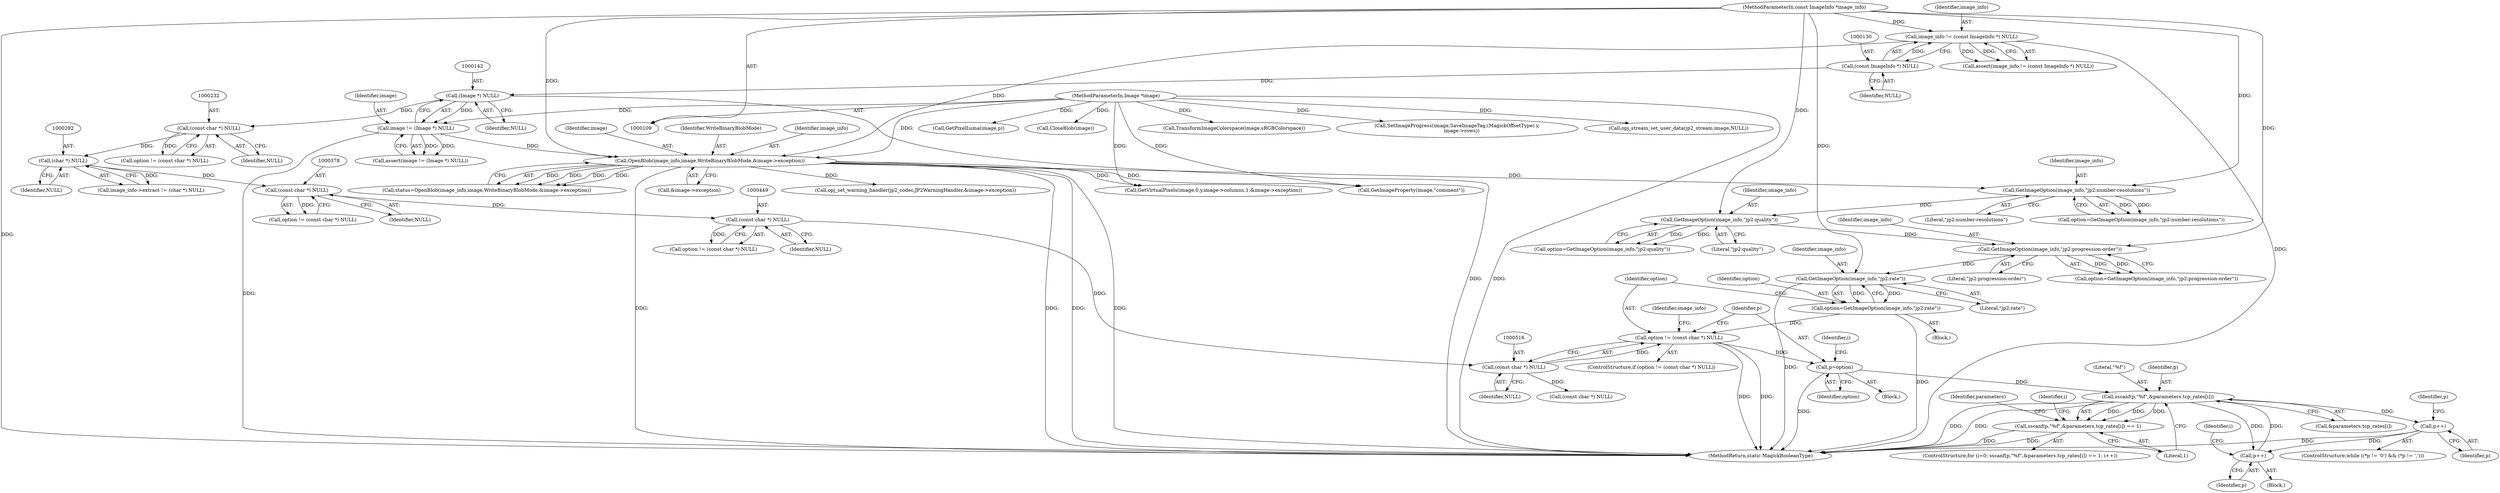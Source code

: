 digraph "0_ImageMagick_3d5ac8c20846871f1eb3068b65f93da7cd33bfd0_0@array" {
"1000528" [label="(Call,sscanf(p,\"%f\",&parameters.tcp_rates[i]))"];
"1000564" [label="(Call,p++)"];
"1000556" [label="(Call,p++)"];
"1000528" [label="(Call,sscanf(p,\"%f\",&parameters.tcp_rates[i]))"];
"1000520" [label="(Call,p=option)"];
"1000513" [label="(Call,option != (const char *) NULL)"];
"1000507" [label="(Call,option=GetImageOption(image_info,\"jp2:rate\"))"];
"1000509" [label="(Call,GetImageOption(image_info,\"jp2:rate\"))"];
"1000442" [label="(Call,GetImageOption(image_info,\"jp2:progression-order\"))"];
"1000371" [label="(Call,GetImageOption(image_info,\"jp2:quality\"))"];
"1000225" [label="(Call,GetImageOption(image_info,\"jp2:number-resolutions\"))"];
"1000167" [label="(Call,OpenBlob(image_info,image,WriteBinaryBlobMode,&image->exception))"];
"1000127" [label="(Call,image_info != (const ImageInfo *) NULL)"];
"1000110" [label="(MethodParameterIn,const ImageInfo *image_info)"];
"1000129" [label="(Call,(const ImageInfo *) NULL)"];
"1000139" [label="(Call,image != (Image *) NULL)"];
"1000111" [label="(MethodParameterIn,Image *image)"];
"1000141" [label="(Call,(Image *) NULL)"];
"1000515" [label="(Call,(const char *) NULL)"];
"1000448" [label="(Call,(const char *) NULL)"];
"1000377" [label="(Call,(const char *) NULL)"];
"1000291" [label="(Call,(char *) NULL)"];
"1000231" [label="(Call,(const char *) NULL)"];
"1000527" [label="(Call,sscanf(p,\"%f\",&parameters.tcp_rates[i]) == 1)"];
"1000369" [label="(Call,option=GetImageOption(image_info,\"jp2:quality\"))"];
"1000448" [label="(Call,(const char *) NULL)"];
"1000227" [label="(Literal,\"jp2:number-resolutions\")"];
"1000165" [label="(Call,status=OpenBlob(image_info,image,WriteBinaryBlobMode,&image->exception))"];
"1000537" [label="(Literal,1)"];
"1000525" [label="(Identifier,i)"];
"1000512" [label="(ControlStructure,if (option != (const char *) NULL))"];
"1000139" [label="(Call,image != (Image *) NULL)"];
"1000129" [label="(Call,(const ImageInfo *) NULL)"];
"1000223" [label="(Call,option=GetImageOption(image_info,\"jp2:number-resolutions\"))"];
"1000126" [label="(Call,assert(image_info != (const ImageInfo *) NULL))"];
"1000138" [label="(Call,assert(image != (Image *) NULL))"];
"1001201" [label="(Call,opj_set_warning_handler(jp2_codec,JP2WarningHandler,&image->exception))"];
"1000565" [label="(Identifier,p)"];
"1000527" [label="(Call,sscanf(p,\"%f\",&parameters.tcp_rates[i]) == 1)"];
"1000583" [label="(Call,(const char *) NULL)"];
"1000169" [label="(Identifier,image)"];
"1000508" [label="(Identifier,option)"];
"1000517" [label="(Identifier,NULL)"];
"1000531" [label="(Call,&parameters.tcp_rates[i])"];
"1000515" [label="(Call,(const char *) NULL)"];
"1000167" [label="(Call,OpenBlob(image_info,image,WriteBinaryBlobMode,&image->exception))"];
"1000523" [label="(ControlStructure,for (i=0; sscanf(p,\"%f\",&parameters.tcp_rates[i]) == 1; i++))"];
"1001237" [label="(Call,opj_stream_set_user_data(jp2_stream,image,NULL))"];
"1000127" [label="(Call,image_info != (const ImageInfo *) NULL)"];
"1000111" [label="(MethodParameterIn,Image *image)"];
"1000225" [label="(Call,GetImageOption(image_info,\"jp2:number-resolutions\"))"];
"1001079" [label="(Call,GetPixelLuma(image,p))"];
"1000112" [label="(Block,)"];
"1000550" [label="(Identifier,p)"];
"1000539" [label="(Identifier,i)"];
"1000375" [label="(Call,option != (const char *) NULL)"];
"1000520" [label="(Call,p=option)"];
"1000170" [label="(Identifier,WriteBinaryBlobMode)"];
"1000377" [label="(Call,(const char *) NULL)"];
"1001293" [label="(Call,CloseBlob(image))"];
"1000444" [label="(Literal,\"jp2:progression-order\")"];
"1000140" [label="(Identifier,image)"];
"1000379" [label="(Identifier,NULL)"];
"1000141" [label="(Call,(Image *) NULL)"];
"1000603" [label="(Call,GetImageProperty(image,\"comment\"))"];
"1000514" [label="(Identifier,option)"];
"1000373" [label="(Literal,\"jp2:quality\")"];
"1000171" [label="(Call,&image->exception)"];
"1000450" [label="(Identifier,NULL)"];
"1000521" [label="(Identifier,p)"];
"1000530" [label="(Literal,\"%f\")"];
"1000957" [label="(Call,GetVirtualPixels(image,0,y,image->columns,1,&image->exception))"];
"1000143" [label="(Identifier,NULL)"];
"1000509" [label="(Call,GetImageOption(image_info,\"jp2:rate\"))"];
"1000442" [label="(Call,GetImageOption(image_info,\"jp2:progression-order\"))"];
"1000657" [label="(Call,TransformImageColorspace(image,sRGBColorspace))"];
"1000229" [label="(Call,option != (const char *) NULL)"];
"1000507" [label="(Call,option=GetImageOption(image_info,\"jp2:rate\"))"];
"1000510" [label="(Identifier,image_info)"];
"1000528" [label="(Call,sscanf(p,\"%f\",&parameters.tcp_rates[i]))"];
"1000231" [label="(Call,(const char *) NULL)"];
"1000110" [label="(MethodParameterIn,const ImageInfo *image_info)"];
"1000372" [label="(Identifier,image_info)"];
"1000440" [label="(Call,option=GetImageOption(image_info,\"jp2:progression-order\"))"];
"1000128" [label="(Identifier,image_info)"];
"1000233" [label="(Identifier,NULL)"];
"1000511" [label="(Literal,\"jp2:rate\")"];
"1000540" [label="(Block,)"];
"1000543" [label="(Identifier,i)"];
"1000518" [label="(Block,)"];
"1000443" [label="(Identifier,image_info)"];
"1000226" [label="(Identifier,image_info)"];
"1000564" [label="(Call,p++)"];
"1000513" [label="(Call,option != (const char *) NULL)"];
"1000581" [label="(Identifier,image_info)"];
"1000522" [label="(Identifier,option)"];
"1000446" [label="(Call,option != (const char *) NULL)"];
"1000568" [label="(Identifier,parameters)"];
"1001297" [label="(MethodReturn,static MagickBooleanType)"];
"1000131" [label="(Identifier,NULL)"];
"1000287" [label="(Call,image_info->extract != (char *) NULL)"];
"1000546" [label="(ControlStructure,while ((*p != '\0') && (*p != ',')))"];
"1000371" [label="(Call,GetImageOption(image_info,\"jp2:quality\"))"];
"1000293" [label="(Identifier,NULL)"];
"1000291" [label="(Call,(char *) NULL)"];
"1000556" [label="(Call,p++)"];
"1001157" [label="(Call,SetImageProgress(image,SaveImageTag,(MagickOffsetType) y,\n      image->rows))"];
"1000168" [label="(Identifier,image_info)"];
"1000557" [label="(Identifier,p)"];
"1000529" [label="(Identifier,p)"];
"1000528" -> "1000527"  [label="AST: "];
"1000528" -> "1000531"  [label="CFG: "];
"1000529" -> "1000528"  [label="AST: "];
"1000530" -> "1000528"  [label="AST: "];
"1000531" -> "1000528"  [label="AST: "];
"1000537" -> "1000528"  [label="CFG: "];
"1000528" -> "1001297"  [label="DDG: "];
"1000528" -> "1001297"  [label="DDG: "];
"1000528" -> "1000527"  [label="DDG: "];
"1000528" -> "1000527"  [label="DDG: "];
"1000528" -> "1000527"  [label="DDG: "];
"1000564" -> "1000528"  [label="DDG: "];
"1000520" -> "1000528"  [label="DDG: "];
"1000528" -> "1000556"  [label="DDG: "];
"1000528" -> "1000564"  [label="DDG: "];
"1000564" -> "1000540"  [label="AST: "];
"1000564" -> "1000565"  [label="CFG: "];
"1000565" -> "1000564"  [label="AST: "];
"1000539" -> "1000564"  [label="CFG: "];
"1000556" -> "1000564"  [label="DDG: "];
"1000556" -> "1000546"  [label="AST: "];
"1000556" -> "1000557"  [label="CFG: "];
"1000557" -> "1000556"  [label="AST: "];
"1000550" -> "1000556"  [label="CFG: "];
"1000556" -> "1001297"  [label="DDG: "];
"1000520" -> "1000518"  [label="AST: "];
"1000520" -> "1000522"  [label="CFG: "];
"1000521" -> "1000520"  [label="AST: "];
"1000522" -> "1000520"  [label="AST: "];
"1000525" -> "1000520"  [label="CFG: "];
"1000520" -> "1001297"  [label="DDG: "];
"1000513" -> "1000520"  [label="DDG: "];
"1000513" -> "1000512"  [label="AST: "];
"1000513" -> "1000515"  [label="CFG: "];
"1000514" -> "1000513"  [label="AST: "];
"1000515" -> "1000513"  [label="AST: "];
"1000521" -> "1000513"  [label="CFG: "];
"1000581" -> "1000513"  [label="CFG: "];
"1000513" -> "1001297"  [label="DDG: "];
"1000513" -> "1001297"  [label="DDG: "];
"1000507" -> "1000513"  [label="DDG: "];
"1000515" -> "1000513"  [label="DDG: "];
"1000507" -> "1000112"  [label="AST: "];
"1000507" -> "1000509"  [label="CFG: "];
"1000508" -> "1000507"  [label="AST: "];
"1000509" -> "1000507"  [label="AST: "];
"1000514" -> "1000507"  [label="CFG: "];
"1000507" -> "1001297"  [label="DDG: "];
"1000509" -> "1000507"  [label="DDG: "];
"1000509" -> "1000507"  [label="DDG: "];
"1000509" -> "1000511"  [label="CFG: "];
"1000510" -> "1000509"  [label="AST: "];
"1000511" -> "1000509"  [label="AST: "];
"1000509" -> "1001297"  [label="DDG: "];
"1000442" -> "1000509"  [label="DDG: "];
"1000110" -> "1000509"  [label="DDG: "];
"1000442" -> "1000440"  [label="AST: "];
"1000442" -> "1000444"  [label="CFG: "];
"1000443" -> "1000442"  [label="AST: "];
"1000444" -> "1000442"  [label="AST: "];
"1000440" -> "1000442"  [label="CFG: "];
"1000442" -> "1000440"  [label="DDG: "];
"1000442" -> "1000440"  [label="DDG: "];
"1000371" -> "1000442"  [label="DDG: "];
"1000110" -> "1000442"  [label="DDG: "];
"1000371" -> "1000369"  [label="AST: "];
"1000371" -> "1000373"  [label="CFG: "];
"1000372" -> "1000371"  [label="AST: "];
"1000373" -> "1000371"  [label="AST: "];
"1000369" -> "1000371"  [label="CFG: "];
"1000371" -> "1000369"  [label="DDG: "];
"1000371" -> "1000369"  [label="DDG: "];
"1000225" -> "1000371"  [label="DDG: "];
"1000110" -> "1000371"  [label="DDG: "];
"1000225" -> "1000223"  [label="AST: "];
"1000225" -> "1000227"  [label="CFG: "];
"1000226" -> "1000225"  [label="AST: "];
"1000227" -> "1000225"  [label="AST: "];
"1000223" -> "1000225"  [label="CFG: "];
"1000225" -> "1000223"  [label="DDG: "];
"1000225" -> "1000223"  [label="DDG: "];
"1000167" -> "1000225"  [label="DDG: "];
"1000110" -> "1000225"  [label="DDG: "];
"1000167" -> "1000165"  [label="AST: "];
"1000167" -> "1000171"  [label="CFG: "];
"1000168" -> "1000167"  [label="AST: "];
"1000169" -> "1000167"  [label="AST: "];
"1000170" -> "1000167"  [label="AST: "];
"1000171" -> "1000167"  [label="AST: "];
"1000165" -> "1000167"  [label="CFG: "];
"1000167" -> "1001297"  [label="DDG: "];
"1000167" -> "1001297"  [label="DDG: "];
"1000167" -> "1001297"  [label="DDG: "];
"1000167" -> "1001297"  [label="DDG: "];
"1000167" -> "1000165"  [label="DDG: "];
"1000167" -> "1000165"  [label="DDG: "];
"1000167" -> "1000165"  [label="DDG: "];
"1000167" -> "1000165"  [label="DDG: "];
"1000127" -> "1000167"  [label="DDG: "];
"1000110" -> "1000167"  [label="DDG: "];
"1000139" -> "1000167"  [label="DDG: "];
"1000111" -> "1000167"  [label="DDG: "];
"1000167" -> "1000603"  [label="DDG: "];
"1000167" -> "1000957"  [label="DDG: "];
"1000167" -> "1001201"  [label="DDG: "];
"1000127" -> "1000126"  [label="AST: "];
"1000127" -> "1000129"  [label="CFG: "];
"1000128" -> "1000127"  [label="AST: "];
"1000129" -> "1000127"  [label="AST: "];
"1000126" -> "1000127"  [label="CFG: "];
"1000127" -> "1001297"  [label="DDG: "];
"1000127" -> "1000126"  [label="DDG: "];
"1000127" -> "1000126"  [label="DDG: "];
"1000110" -> "1000127"  [label="DDG: "];
"1000129" -> "1000127"  [label="DDG: "];
"1000110" -> "1000109"  [label="AST: "];
"1000110" -> "1001297"  [label="DDG: "];
"1000129" -> "1000131"  [label="CFG: "];
"1000130" -> "1000129"  [label="AST: "];
"1000131" -> "1000129"  [label="AST: "];
"1000129" -> "1000141"  [label="DDG: "];
"1000139" -> "1000138"  [label="AST: "];
"1000139" -> "1000141"  [label="CFG: "];
"1000140" -> "1000139"  [label="AST: "];
"1000141" -> "1000139"  [label="AST: "];
"1000138" -> "1000139"  [label="CFG: "];
"1000139" -> "1001297"  [label="DDG: "];
"1000139" -> "1000138"  [label="DDG: "];
"1000139" -> "1000138"  [label="DDG: "];
"1000111" -> "1000139"  [label="DDG: "];
"1000141" -> "1000139"  [label="DDG: "];
"1000111" -> "1000109"  [label="AST: "];
"1000111" -> "1001297"  [label="DDG: "];
"1000111" -> "1000603"  [label="DDG: "];
"1000111" -> "1000657"  [label="DDG: "];
"1000111" -> "1000957"  [label="DDG: "];
"1000111" -> "1001079"  [label="DDG: "];
"1000111" -> "1001157"  [label="DDG: "];
"1000111" -> "1001237"  [label="DDG: "];
"1000111" -> "1001293"  [label="DDG: "];
"1000141" -> "1000143"  [label="CFG: "];
"1000142" -> "1000141"  [label="AST: "];
"1000143" -> "1000141"  [label="AST: "];
"1000141" -> "1001297"  [label="DDG: "];
"1000141" -> "1000231"  [label="DDG: "];
"1000515" -> "1000517"  [label="CFG: "];
"1000516" -> "1000515"  [label="AST: "];
"1000517" -> "1000515"  [label="AST: "];
"1000448" -> "1000515"  [label="DDG: "];
"1000515" -> "1000583"  [label="DDG: "];
"1000448" -> "1000446"  [label="AST: "];
"1000448" -> "1000450"  [label="CFG: "];
"1000449" -> "1000448"  [label="AST: "];
"1000450" -> "1000448"  [label="AST: "];
"1000446" -> "1000448"  [label="CFG: "];
"1000448" -> "1000446"  [label="DDG: "];
"1000377" -> "1000448"  [label="DDG: "];
"1000377" -> "1000375"  [label="AST: "];
"1000377" -> "1000379"  [label="CFG: "];
"1000378" -> "1000377"  [label="AST: "];
"1000379" -> "1000377"  [label="AST: "];
"1000375" -> "1000377"  [label="CFG: "];
"1000377" -> "1000375"  [label="DDG: "];
"1000291" -> "1000377"  [label="DDG: "];
"1000291" -> "1000287"  [label="AST: "];
"1000291" -> "1000293"  [label="CFG: "];
"1000292" -> "1000291"  [label="AST: "];
"1000293" -> "1000291"  [label="AST: "];
"1000287" -> "1000291"  [label="CFG: "];
"1000291" -> "1000287"  [label="DDG: "];
"1000231" -> "1000291"  [label="DDG: "];
"1000231" -> "1000229"  [label="AST: "];
"1000231" -> "1000233"  [label="CFG: "];
"1000232" -> "1000231"  [label="AST: "];
"1000233" -> "1000231"  [label="AST: "];
"1000229" -> "1000231"  [label="CFG: "];
"1000231" -> "1000229"  [label="DDG: "];
"1000527" -> "1000523"  [label="AST: "];
"1000527" -> "1000537"  [label="CFG: "];
"1000537" -> "1000527"  [label="AST: "];
"1000543" -> "1000527"  [label="CFG: "];
"1000568" -> "1000527"  [label="CFG: "];
"1000527" -> "1001297"  [label="DDG: "];
"1000527" -> "1001297"  [label="DDG: "];
}
